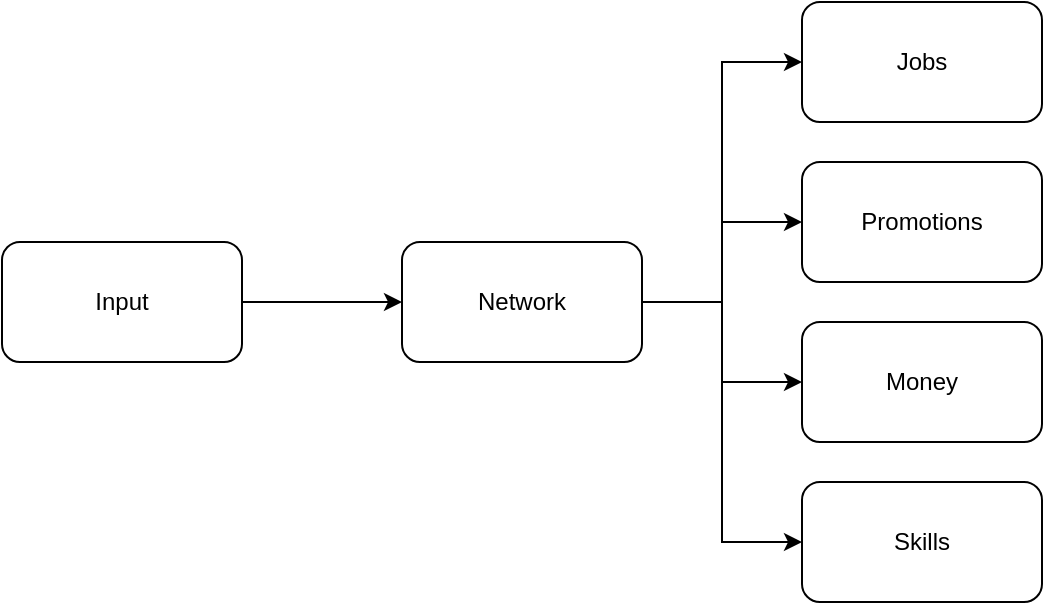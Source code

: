 <mxfile version="28.1.0">
  <diagram name="Page-1" id="1gjuHI2LXRJzn0-wMM_W">
    <mxGraphModel dx="740" dy="468" grid="1" gridSize="10" guides="1" tooltips="1" connect="1" arrows="1" fold="1" page="1" pageScale="1" pageWidth="827" pageHeight="1169" math="0" shadow="0">
      <root>
        <mxCell id="0" />
        <mxCell id="1" parent="0" />
        <mxCell id="acQIqRp4zamEOndhZSHe-1" value="Jobs" style="rounded=1;whiteSpace=wrap;html=1;" vertex="1" parent="1">
          <mxGeometry x="520" y="100" width="120" height="60" as="geometry" />
        </mxCell>
        <mxCell id="acQIqRp4zamEOndhZSHe-11" style="edgeStyle=orthogonalEdgeStyle;rounded=0;orthogonalLoop=1;jettySize=auto;html=1;" edge="1" parent="1" source="acQIqRp4zamEOndhZSHe-2" target="acQIqRp4zamEOndhZSHe-3">
          <mxGeometry relative="1" as="geometry" />
        </mxCell>
        <mxCell id="acQIqRp4zamEOndhZSHe-2" value="Input" style="rounded=1;whiteSpace=wrap;html=1;" vertex="1" parent="1">
          <mxGeometry x="120" y="220" width="120" height="60" as="geometry" />
        </mxCell>
        <mxCell id="acQIqRp4zamEOndhZSHe-7" style="edgeStyle=orthogonalEdgeStyle;rounded=0;orthogonalLoop=1;jettySize=auto;html=1;entryX=0;entryY=0.5;entryDx=0;entryDy=0;" edge="1" parent="1" source="acQIqRp4zamEOndhZSHe-3" target="acQIqRp4zamEOndhZSHe-1">
          <mxGeometry relative="1" as="geometry" />
        </mxCell>
        <mxCell id="acQIqRp4zamEOndhZSHe-8" style="edgeStyle=orthogonalEdgeStyle;rounded=0;orthogonalLoop=1;jettySize=auto;html=1;entryX=0;entryY=0.5;entryDx=0;entryDy=0;" edge="1" parent="1" source="acQIqRp4zamEOndhZSHe-3" target="acQIqRp4zamEOndhZSHe-4">
          <mxGeometry relative="1" as="geometry" />
        </mxCell>
        <mxCell id="acQIqRp4zamEOndhZSHe-9" style="edgeStyle=orthogonalEdgeStyle;rounded=0;orthogonalLoop=1;jettySize=auto;html=1;entryX=0;entryY=0.5;entryDx=0;entryDy=0;" edge="1" parent="1" source="acQIqRp4zamEOndhZSHe-3" target="acQIqRp4zamEOndhZSHe-5">
          <mxGeometry relative="1" as="geometry" />
        </mxCell>
        <mxCell id="acQIqRp4zamEOndhZSHe-10" style="edgeStyle=orthogonalEdgeStyle;rounded=0;orthogonalLoop=1;jettySize=auto;html=1;entryX=0;entryY=0.5;entryDx=0;entryDy=0;" edge="1" parent="1" source="acQIqRp4zamEOndhZSHe-3" target="acQIqRp4zamEOndhZSHe-6">
          <mxGeometry relative="1" as="geometry" />
        </mxCell>
        <mxCell id="acQIqRp4zamEOndhZSHe-3" value="Network" style="rounded=1;whiteSpace=wrap;html=1;" vertex="1" parent="1">
          <mxGeometry x="320" y="220" width="120" height="60" as="geometry" />
        </mxCell>
        <mxCell id="acQIqRp4zamEOndhZSHe-4" value="Promotions" style="rounded=1;whiteSpace=wrap;html=1;" vertex="1" parent="1">
          <mxGeometry x="520" y="180" width="120" height="60" as="geometry" />
        </mxCell>
        <mxCell id="acQIqRp4zamEOndhZSHe-5" value="Money" style="rounded=1;whiteSpace=wrap;html=1;" vertex="1" parent="1">
          <mxGeometry x="520" y="260" width="120" height="60" as="geometry" />
        </mxCell>
        <mxCell id="acQIqRp4zamEOndhZSHe-6" value="Skills" style="rounded=1;whiteSpace=wrap;html=1;" vertex="1" parent="1">
          <mxGeometry x="520" y="340" width="120" height="60" as="geometry" />
        </mxCell>
      </root>
    </mxGraphModel>
  </diagram>
</mxfile>
